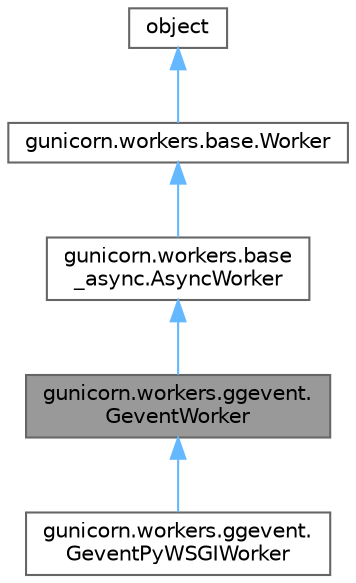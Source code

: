 digraph "gunicorn.workers.ggevent.GeventWorker"
{
 // LATEX_PDF_SIZE
  bgcolor="transparent";
  edge [fontname=Helvetica,fontsize=10,labelfontname=Helvetica,labelfontsize=10];
  node [fontname=Helvetica,fontsize=10,shape=box,height=0.2,width=0.4];
  Node1 [id="Node000001",label="gunicorn.workers.ggevent.\lGeventWorker",height=0.2,width=0.4,color="gray40", fillcolor="grey60", style="filled", fontcolor="black",tooltip=" "];
  Node2 -> Node1 [id="edge1_Node000001_Node000002",dir="back",color="steelblue1",style="solid",tooltip=" "];
  Node2 [id="Node000002",label="gunicorn.workers.base\l_async.AsyncWorker",height=0.2,width=0.4,color="gray40", fillcolor="white", style="filled",URL="$classgunicorn_1_1workers_1_1base__async_1_1_async_worker.html",tooltip=" "];
  Node3 -> Node2 [id="edge2_Node000002_Node000003",dir="back",color="steelblue1",style="solid",tooltip=" "];
  Node3 [id="Node000003",label="gunicorn.workers.base.Worker",height=0.2,width=0.4,color="gray40", fillcolor="white", style="filled",URL="$classgunicorn_1_1workers_1_1base_1_1_worker.html",tooltip=" "];
  Node4 -> Node3 [id="edge3_Node000003_Node000004",dir="back",color="steelblue1",style="solid",tooltip=" "];
  Node4 [id="Node000004",label="object",height=0.2,width=0.4,color="gray40", fillcolor="white", style="filled",tooltip=" "];
  Node1 -> Node5 [id="edge4_Node000001_Node000005",dir="back",color="steelblue1",style="solid",tooltip=" "];
  Node5 [id="Node000005",label="gunicorn.workers.ggevent.\lGeventPyWSGIWorker",height=0.2,width=0.4,color="gray40", fillcolor="white", style="filled",URL="$classgunicorn_1_1workers_1_1ggevent_1_1_gevent_py_w_s_g_i_worker.html",tooltip=" "];
}
